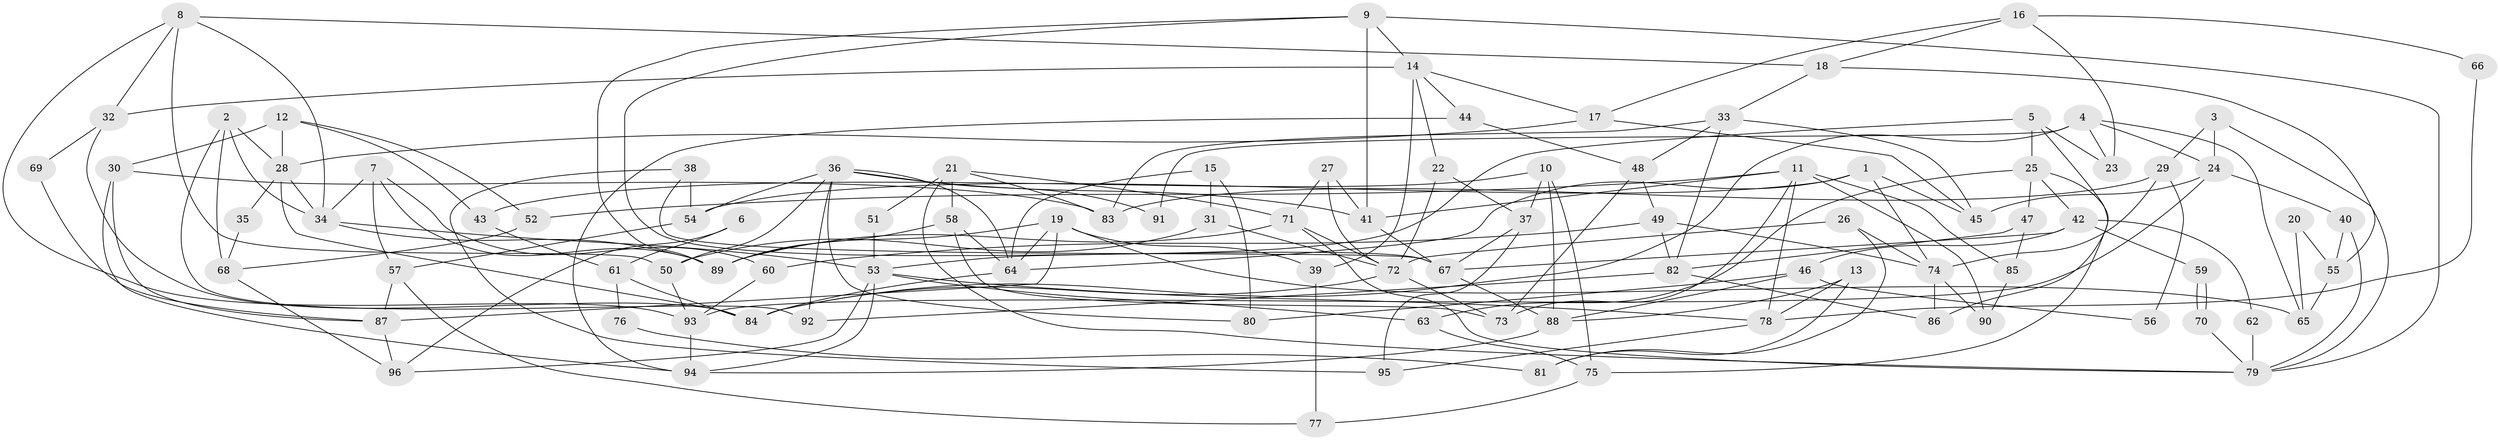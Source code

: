 // coarse degree distribution, {2: 0.16666666666666666, 4: 0.16666666666666666, 5: 0.16666666666666666, 6: 0.10416666666666667, 3: 0.1875, 8: 0.041666666666666664, 7: 0.0625, 9: 0.08333333333333333, 10: 0.020833333333333332}
// Generated by graph-tools (version 1.1) at 2025/54/03/04/25 21:54:40]
// undirected, 96 vertices, 192 edges
graph export_dot {
graph [start="1"]
  node [color=gray90,style=filled];
  1;
  2;
  3;
  4;
  5;
  6;
  7;
  8;
  9;
  10;
  11;
  12;
  13;
  14;
  15;
  16;
  17;
  18;
  19;
  20;
  21;
  22;
  23;
  24;
  25;
  26;
  27;
  28;
  29;
  30;
  31;
  32;
  33;
  34;
  35;
  36;
  37;
  38;
  39;
  40;
  41;
  42;
  43;
  44;
  45;
  46;
  47;
  48;
  49;
  50;
  51;
  52;
  53;
  54;
  55;
  56;
  57;
  58;
  59;
  60;
  61;
  62;
  63;
  64;
  65;
  66;
  67;
  68;
  69;
  70;
  71;
  72;
  73;
  74;
  75;
  76;
  77;
  78;
  79;
  80;
  81;
  82;
  83;
  84;
  85;
  86;
  87;
  88;
  89;
  90;
  91;
  92;
  93;
  94;
  95;
  96;
  1 -- 64;
  1 -- 54;
  1 -- 45;
  1 -- 74;
  2 -- 28;
  2 -- 34;
  2 -- 68;
  2 -- 92;
  3 -- 24;
  3 -- 79;
  3 -- 29;
  4 -- 24;
  4 -- 84;
  4 -- 23;
  4 -- 65;
  4 -- 91;
  5 -- 23;
  5 -- 53;
  5 -- 25;
  5 -- 86;
  6 -- 96;
  6 -- 61;
  7 -- 89;
  7 -- 34;
  7 -- 57;
  7 -- 60;
  8 -- 32;
  8 -- 34;
  8 -- 18;
  8 -- 50;
  8 -- 93;
  9 -- 79;
  9 -- 89;
  9 -- 14;
  9 -- 41;
  9 -- 67;
  10 -- 37;
  10 -- 88;
  10 -- 43;
  10 -- 75;
  11 -- 85;
  11 -- 41;
  11 -- 52;
  11 -- 73;
  11 -- 78;
  11 -- 90;
  12 -- 30;
  12 -- 52;
  12 -- 28;
  12 -- 43;
  13 -- 88;
  13 -- 78;
  13 -- 81;
  14 -- 17;
  14 -- 22;
  14 -- 32;
  14 -- 39;
  14 -- 44;
  15 -- 64;
  15 -- 31;
  15 -- 80;
  16 -- 18;
  16 -- 17;
  16 -- 23;
  16 -- 66;
  17 -- 45;
  17 -- 28;
  18 -- 33;
  18 -- 55;
  19 -- 64;
  19 -- 87;
  19 -- 39;
  19 -- 65;
  19 -- 89;
  20 -- 55;
  20 -- 65;
  21 -- 58;
  21 -- 83;
  21 -- 51;
  21 -- 71;
  21 -- 79;
  22 -- 72;
  22 -- 37;
  24 -- 45;
  24 -- 93;
  24 -- 40;
  25 -- 42;
  25 -- 47;
  25 -- 63;
  25 -- 75;
  26 -- 72;
  26 -- 74;
  26 -- 81;
  27 -- 71;
  27 -- 41;
  27 -- 72;
  28 -- 34;
  28 -- 35;
  28 -- 84;
  29 -- 74;
  29 -- 56;
  29 -- 83;
  30 -- 94;
  30 -- 83;
  30 -- 87;
  31 -- 72;
  31 -- 50;
  32 -- 84;
  32 -- 69;
  33 -- 82;
  33 -- 48;
  33 -- 45;
  33 -- 83;
  34 -- 53;
  34 -- 89;
  35 -- 68;
  36 -- 64;
  36 -- 50;
  36 -- 41;
  36 -- 54;
  36 -- 80;
  36 -- 91;
  36 -- 92;
  37 -- 67;
  37 -- 95;
  38 -- 67;
  38 -- 54;
  38 -- 95;
  39 -- 77;
  40 -- 55;
  40 -- 79;
  41 -- 67;
  42 -- 67;
  42 -- 46;
  42 -- 59;
  42 -- 62;
  43 -- 61;
  44 -- 48;
  44 -- 94;
  46 -- 88;
  46 -- 80;
  46 -- 56;
  47 -- 82;
  47 -- 85;
  48 -- 73;
  48 -- 49;
  49 -- 74;
  49 -- 60;
  49 -- 82;
  50 -- 93;
  51 -- 53;
  52 -- 68;
  53 -- 78;
  53 -- 63;
  53 -- 94;
  53 -- 96;
  54 -- 57;
  55 -- 65;
  57 -- 77;
  57 -- 87;
  58 -- 73;
  58 -- 89;
  58 -- 64;
  59 -- 70;
  59 -- 70;
  60 -- 93;
  61 -- 84;
  61 -- 76;
  62 -- 79;
  63 -- 75;
  64 -- 84;
  66 -- 78;
  67 -- 88;
  68 -- 96;
  69 -- 87;
  70 -- 79;
  71 -- 79;
  71 -- 72;
  71 -- 89;
  72 -- 73;
  72 -- 84;
  74 -- 86;
  74 -- 90;
  75 -- 77;
  76 -- 81;
  78 -- 95;
  82 -- 92;
  82 -- 86;
  85 -- 90;
  87 -- 96;
  88 -- 94;
  93 -- 94;
}
